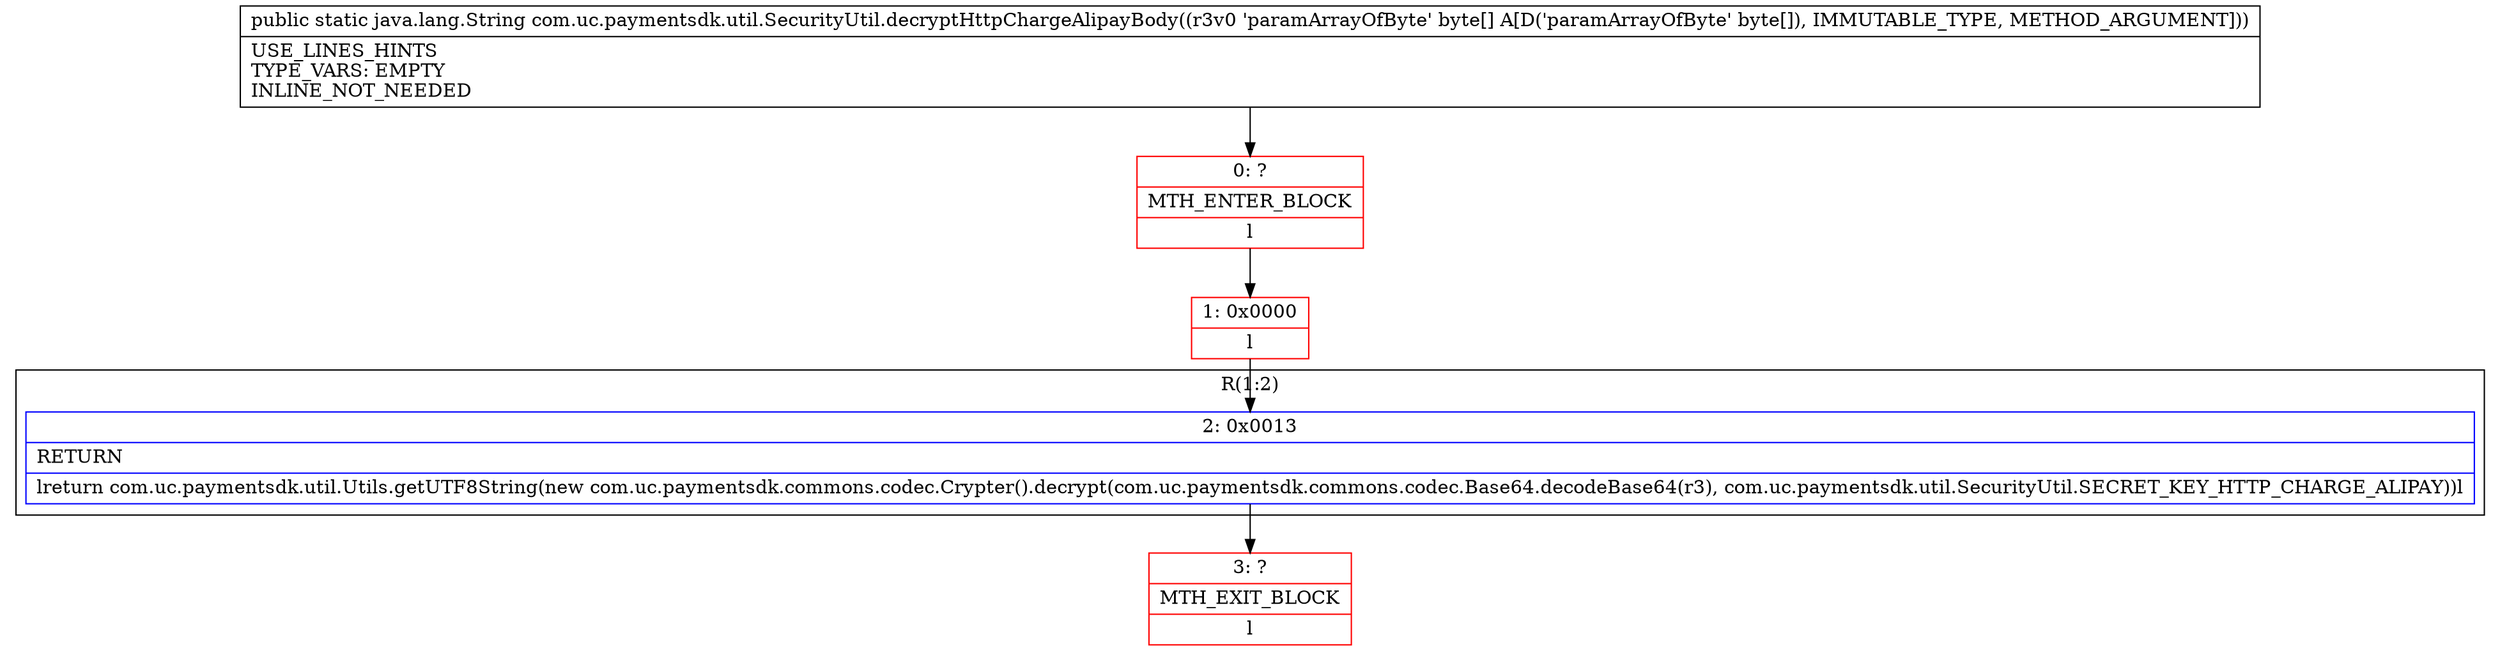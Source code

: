 digraph "CFG forcom.uc.paymentsdk.util.SecurityUtil.decryptHttpChargeAlipayBody([B)Ljava\/lang\/String;" {
subgraph cluster_Region_190437283 {
label = "R(1:2)";
node [shape=record,color=blue];
Node_2 [shape=record,label="{2\:\ 0x0013|RETURN\l|lreturn com.uc.paymentsdk.util.Utils.getUTF8String(new com.uc.paymentsdk.commons.codec.Crypter().decrypt(com.uc.paymentsdk.commons.codec.Base64.decodeBase64(r3), com.uc.paymentsdk.util.SecurityUtil.SECRET_KEY_HTTP_CHARGE_ALIPAY))l}"];
}
Node_0 [shape=record,color=red,label="{0\:\ ?|MTH_ENTER_BLOCK\l|l}"];
Node_1 [shape=record,color=red,label="{1\:\ 0x0000|l}"];
Node_3 [shape=record,color=red,label="{3\:\ ?|MTH_EXIT_BLOCK\l|l}"];
MethodNode[shape=record,label="{public static java.lang.String com.uc.paymentsdk.util.SecurityUtil.decryptHttpChargeAlipayBody((r3v0 'paramArrayOfByte' byte[] A[D('paramArrayOfByte' byte[]), IMMUTABLE_TYPE, METHOD_ARGUMENT]))  | USE_LINES_HINTS\lTYPE_VARS: EMPTY\lINLINE_NOT_NEEDED\l}"];
MethodNode -> Node_0;
Node_2 -> Node_3;
Node_0 -> Node_1;
Node_1 -> Node_2;
}

